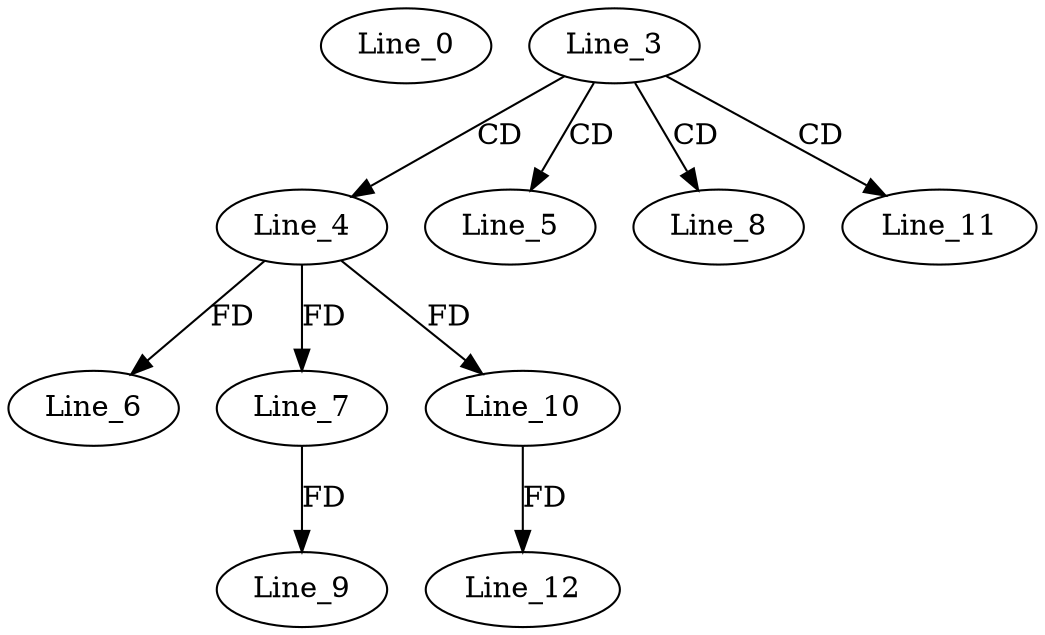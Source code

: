 digraph G {
  Line_0;
  Line_3;
  Line_4;
  Line_5;
  Line_6;
  Line_7;
  Line_8;
  Line_9;
  Line_10;
  Line_11;
  Line_12;
  Line_3 -> Line_4 [ label="CD" ];
  Line_3 -> Line_5 [ label="CD" ];
  Line_4 -> Line_6 [ label="FD" ];
  Line_4 -> Line_7 [ label="FD" ];
  Line_3 -> Line_8 [ label="CD" ];
  Line_7 -> Line_9 [ label="FD" ];
  Line_4 -> Line_10 [ label="FD" ];
  Line_3 -> Line_11 [ label="CD" ];
  Line_10 -> Line_12 [ label="FD" ];
}
